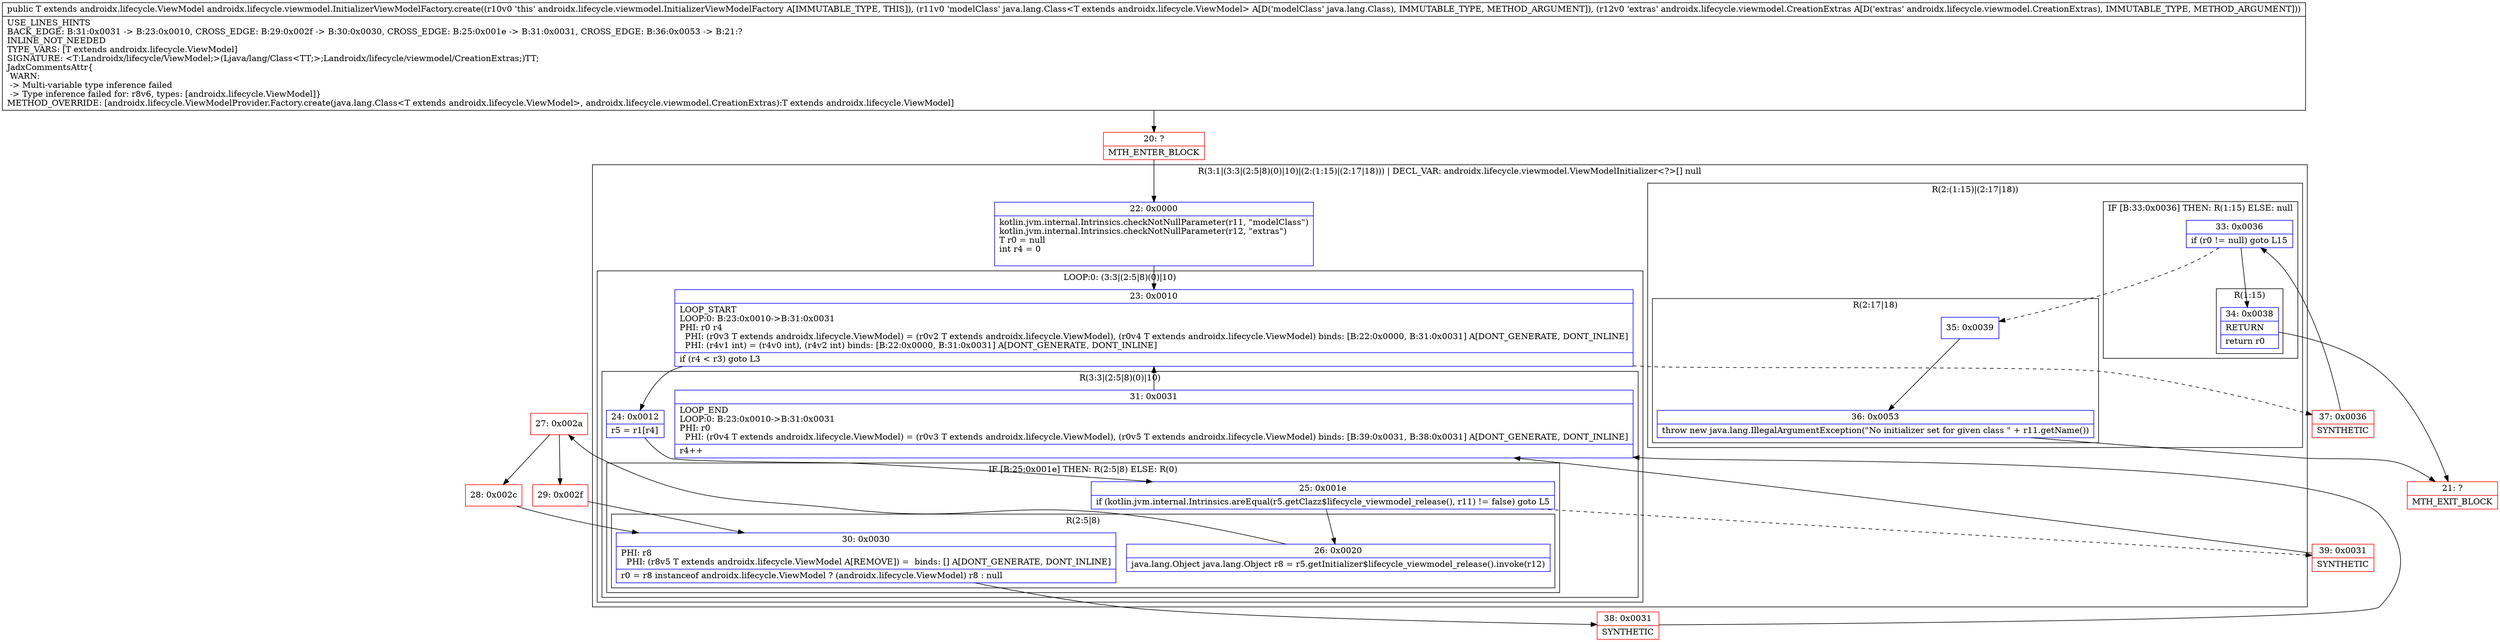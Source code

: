 digraph "CFG forandroidx.lifecycle.viewmodel.InitializerViewModelFactory.create(Ljava\/lang\/Class;Landroidx\/lifecycle\/viewmodel\/CreationExtras;)Landroidx\/lifecycle\/ViewModel;" {
subgraph cluster_Region_179887559 {
label = "R(3:1|(3:3|(2:5|8)(0)|10)|(2:(1:15)|(2:17|18))) | DECL_VAR: androidx.lifecycle.viewmodel.ViewModelInitializer\<?\>[] null\l";
node [shape=record,color=blue];
Node_22 [shape=record,label="{22\:\ 0x0000|kotlin.jvm.internal.Intrinsics.checkNotNullParameter(r11, \"modelClass\")\lkotlin.jvm.internal.Intrinsics.checkNotNullParameter(r12, \"extras\")\lT r0 = null\lint r4 = 0\l\l}"];
subgraph cluster_LoopRegion_2088654556 {
label = "LOOP:0: (3:3|(2:5|8)(0)|10)";
node [shape=record,color=blue];
Node_23 [shape=record,label="{23\:\ 0x0010|LOOP_START\lLOOP:0: B:23:0x0010\-\>B:31:0x0031\lPHI: r0 r4 \l  PHI: (r0v3 T extends androidx.lifecycle.ViewModel) = (r0v2 T extends androidx.lifecycle.ViewModel), (r0v4 T extends androidx.lifecycle.ViewModel) binds: [B:22:0x0000, B:31:0x0031] A[DONT_GENERATE, DONT_INLINE]\l  PHI: (r4v1 int) = (r4v0 int), (r4v2 int) binds: [B:22:0x0000, B:31:0x0031] A[DONT_GENERATE, DONT_INLINE]\l|if (r4 \< r3) goto L3\l}"];
subgraph cluster_Region_206699344 {
label = "R(3:3|(2:5|8)(0)|10)";
node [shape=record,color=blue];
Node_24 [shape=record,label="{24\:\ 0x0012|r5 = r1[r4]\l}"];
subgraph cluster_IfRegion_2138487160 {
label = "IF [B:25:0x001e] THEN: R(2:5|8) ELSE: R(0)";
node [shape=record,color=blue];
Node_25 [shape=record,label="{25\:\ 0x001e|if (kotlin.jvm.internal.Intrinsics.areEqual(r5.getClazz$lifecycle_viewmodel_release(), r11) != false) goto L5\l}"];
subgraph cluster_Region_1967223778 {
label = "R(2:5|8)";
node [shape=record,color=blue];
Node_26 [shape=record,label="{26\:\ 0x0020|java.lang.Object java.lang.Object r8 = r5.getInitializer$lifecycle_viewmodel_release().invoke(r12)\l}"];
Node_30 [shape=record,label="{30\:\ 0x0030|PHI: r8 \l  PHI: (r8v5 T extends androidx.lifecycle.ViewModel A[REMOVE]) =  binds: [] A[DONT_GENERATE, DONT_INLINE]\l|r0 = r8 instanceof androidx.lifecycle.ViewModel ? (androidx.lifecycle.ViewModel) r8 : null\l}"];
}
subgraph cluster_Region_121987666 {
label = "R(0)";
node [shape=record,color=blue];
}
}
Node_31 [shape=record,label="{31\:\ 0x0031|LOOP_END\lLOOP:0: B:23:0x0010\-\>B:31:0x0031\lPHI: r0 \l  PHI: (r0v4 T extends androidx.lifecycle.ViewModel) = (r0v3 T extends androidx.lifecycle.ViewModel), (r0v5 T extends androidx.lifecycle.ViewModel) binds: [B:39:0x0031, B:38:0x0031] A[DONT_GENERATE, DONT_INLINE]\l|r4++\l}"];
}
}
subgraph cluster_Region_20731802 {
label = "R(2:(1:15)|(2:17|18))";
node [shape=record,color=blue];
subgraph cluster_IfRegion_1096458869 {
label = "IF [B:33:0x0036] THEN: R(1:15) ELSE: null";
node [shape=record,color=blue];
Node_33 [shape=record,label="{33\:\ 0x0036|if (r0 != null) goto L15\l}"];
subgraph cluster_Region_1087066219 {
label = "R(1:15)";
node [shape=record,color=blue];
Node_34 [shape=record,label="{34\:\ 0x0038|RETURN\l|return r0\l}"];
}
}
subgraph cluster_Region_268052951 {
label = "R(2:17|18)";
node [shape=record,color=blue];
Node_35 [shape=record,label="{35\:\ 0x0039}"];
Node_36 [shape=record,label="{36\:\ 0x0053|throw new java.lang.IllegalArgumentException(\"No initializer set for given class \" + r11.getName())\l}"];
}
}
}
Node_20 [shape=record,color=red,label="{20\:\ ?|MTH_ENTER_BLOCK\l}"];
Node_27 [shape=record,color=red,label="{27\:\ 0x002a}"];
Node_28 [shape=record,color=red,label="{28\:\ 0x002c}"];
Node_38 [shape=record,color=red,label="{38\:\ 0x0031|SYNTHETIC\l}"];
Node_29 [shape=record,color=red,label="{29\:\ 0x002f}"];
Node_39 [shape=record,color=red,label="{39\:\ 0x0031|SYNTHETIC\l}"];
Node_37 [shape=record,color=red,label="{37\:\ 0x0036|SYNTHETIC\l}"];
Node_21 [shape=record,color=red,label="{21\:\ ?|MTH_EXIT_BLOCK\l}"];
MethodNode[shape=record,label="{public T extends androidx.lifecycle.ViewModel androidx.lifecycle.viewmodel.InitializerViewModelFactory.create((r10v0 'this' androidx.lifecycle.viewmodel.InitializerViewModelFactory A[IMMUTABLE_TYPE, THIS]), (r11v0 'modelClass' java.lang.Class\<T extends androidx.lifecycle.ViewModel\> A[D('modelClass' java.lang.Class), IMMUTABLE_TYPE, METHOD_ARGUMENT]), (r12v0 'extras' androidx.lifecycle.viewmodel.CreationExtras A[D('extras' androidx.lifecycle.viewmodel.CreationExtras), IMMUTABLE_TYPE, METHOD_ARGUMENT]))  | USE_LINES_HINTS\lBACK_EDGE: B:31:0x0031 \-\> B:23:0x0010, CROSS_EDGE: B:29:0x002f \-\> B:30:0x0030, CROSS_EDGE: B:25:0x001e \-\> B:31:0x0031, CROSS_EDGE: B:36:0x0053 \-\> B:21:?\lINLINE_NOT_NEEDED\lTYPE_VARS: [T extends androidx.lifecycle.ViewModel]\lSIGNATURE: \<T:Landroidx\/lifecycle\/ViewModel;\>(Ljava\/lang\/Class\<TT;\>;Landroidx\/lifecycle\/viewmodel\/CreationExtras;)TT;\lJadxCommentsAttr\{\l WARN: \l \-\> Multi\-variable type inference failed\l \-\> Type inference failed for: r8v6, types: [androidx.lifecycle.ViewModel]\}\lMETHOD_OVERRIDE: [androidx.lifecycle.ViewModelProvider.Factory.create(java.lang.Class\<T extends androidx.lifecycle.ViewModel\>, androidx.lifecycle.viewmodel.CreationExtras):T extends androidx.lifecycle.ViewModel]\l}"];
MethodNode -> Node_20;Node_22 -> Node_23;
Node_23 -> Node_24;
Node_23 -> Node_37[style=dashed];
Node_24 -> Node_25;
Node_25 -> Node_26;
Node_25 -> Node_39[style=dashed];
Node_26 -> Node_27;
Node_30 -> Node_38;
Node_31 -> Node_23;
Node_33 -> Node_34;
Node_33 -> Node_35[style=dashed];
Node_34 -> Node_21;
Node_35 -> Node_36;
Node_36 -> Node_21;
Node_20 -> Node_22;
Node_27 -> Node_28;
Node_27 -> Node_29;
Node_28 -> Node_30;
Node_38 -> Node_31;
Node_29 -> Node_30;
Node_39 -> Node_31;
Node_37 -> Node_33;
}


